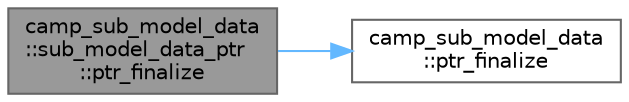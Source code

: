 digraph "camp_sub_model_data::sub_model_data_ptr::ptr_finalize"
{
 // LATEX_PDF_SIZE
  bgcolor="transparent";
  edge [fontname=Helvetica,fontsize=10,labelfontname=Helvetica,labelfontsize=10];
  node [fontname=Helvetica,fontsize=10,shape=box,height=0.2,width=0.4];
  rankdir="LR";
  Node1 [label="camp_sub_model_data\l::sub_model_data_ptr\l::ptr_finalize",height=0.2,width=0.4,color="gray40", fillcolor="grey60", style="filled", fontcolor="black",tooltip="Finalize the pointer."];
  Node1 -> Node2 [color="steelblue1",style="solid"];
  Node2 [label="camp_sub_model_data\l::ptr_finalize",height=0.2,width=0.4,color="grey40", fillcolor="white", style="filled",URL="$namespacecamp__sub__model__data.html#a11c56d9079ebcb5ea484d6029c493dfe",tooltip="Finalize a pointer to a sub-model."];
}
